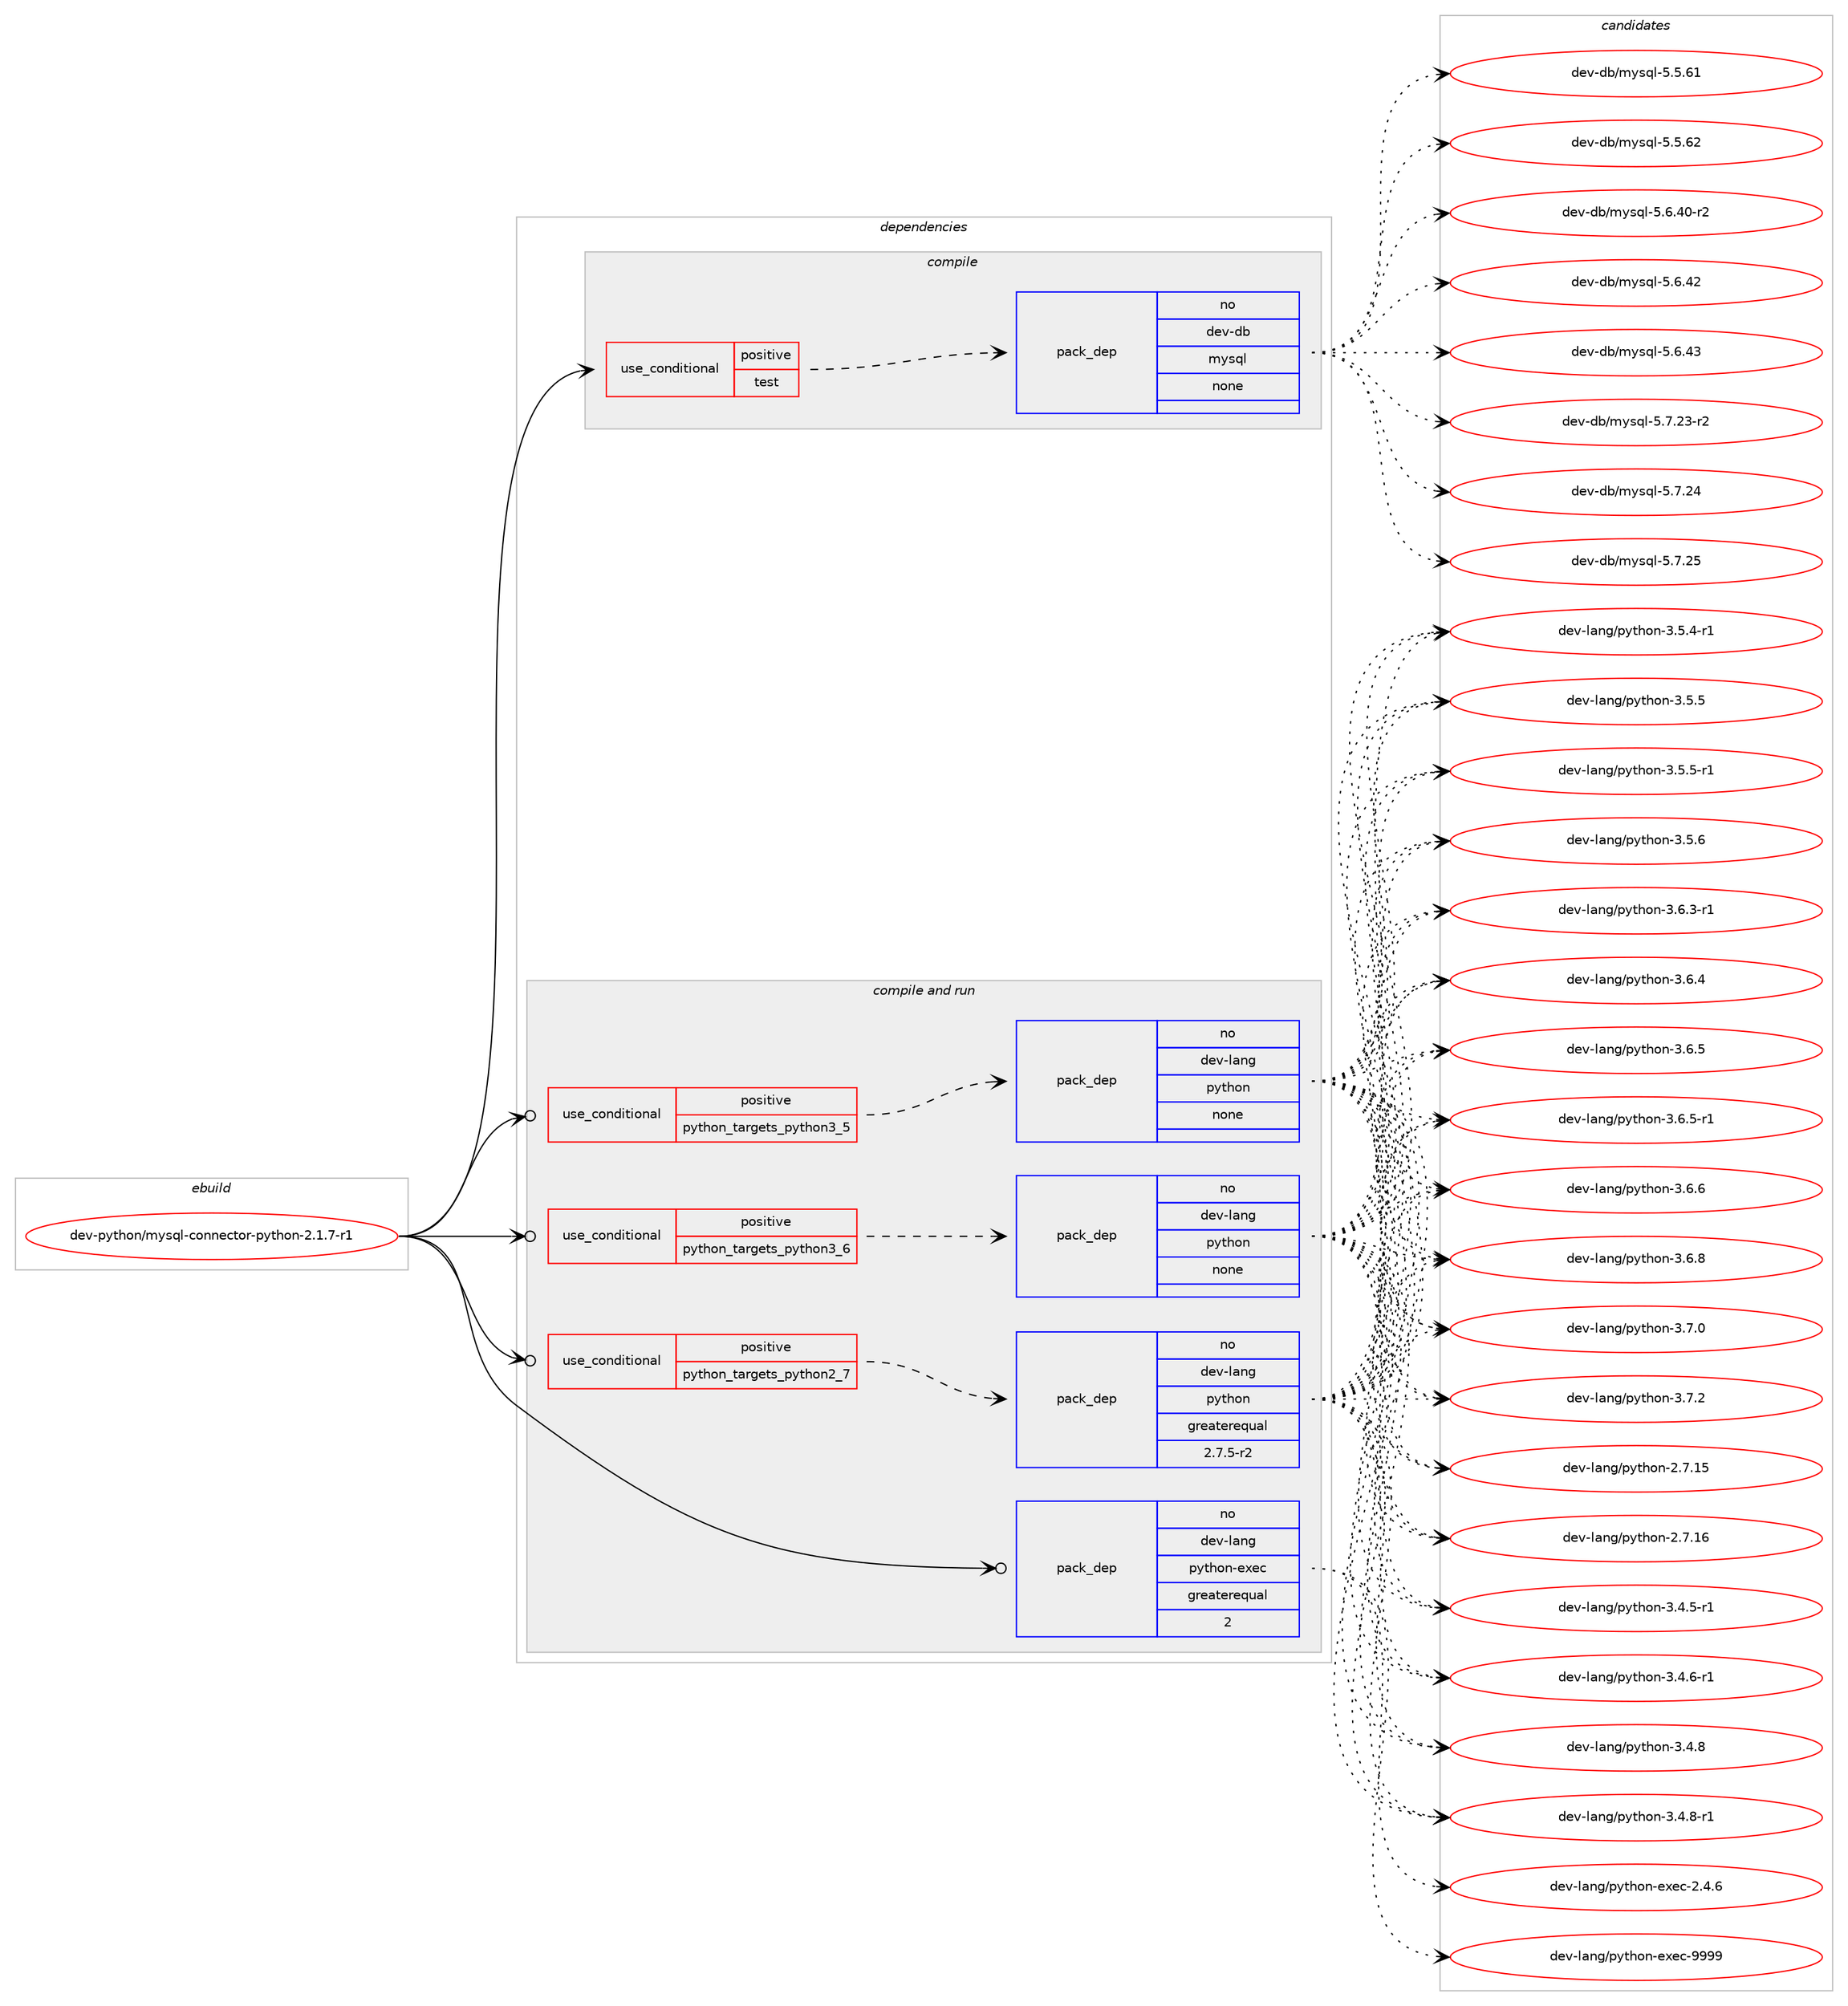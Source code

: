 digraph prolog {

# *************
# Graph options
# *************

newrank=true;
concentrate=true;
compound=true;
graph [rankdir=LR,fontname=Helvetica,fontsize=10,ranksep=1.5];#, ranksep=2.5, nodesep=0.2];
edge  [arrowhead=vee];
node  [fontname=Helvetica,fontsize=10];

# **********
# The ebuild
# **********

subgraph cluster_leftcol {
color=gray;
rank=same;
label=<<i>ebuild</i>>;
id [label="dev-python/mysql-connector-python-2.1.7-r1", color=red, width=4, href="../dev-python/mysql-connector-python-2.1.7-r1.svg"];
}

# ****************
# The dependencies
# ****************

subgraph cluster_midcol {
color=gray;
label=<<i>dependencies</i>>;
subgraph cluster_compile {
fillcolor="#eeeeee";
style=filled;
label=<<i>compile</i>>;
subgraph cond377828 {
dependency1419843 [label=<<TABLE BORDER="0" CELLBORDER="1" CELLSPACING="0" CELLPADDING="4"><TR><TD ROWSPAN="3" CELLPADDING="10">use_conditional</TD></TR><TR><TD>positive</TD></TR><TR><TD>test</TD></TR></TABLE>>, shape=none, color=red];
subgraph pack1018741 {
dependency1419844 [label=<<TABLE BORDER="0" CELLBORDER="1" CELLSPACING="0" CELLPADDING="4" WIDTH="220"><TR><TD ROWSPAN="6" CELLPADDING="30">pack_dep</TD></TR><TR><TD WIDTH="110">no</TD></TR><TR><TD>dev-db</TD></TR><TR><TD>mysql</TD></TR><TR><TD>none</TD></TR><TR><TD></TD></TR></TABLE>>, shape=none, color=blue];
}
dependency1419843:e -> dependency1419844:w [weight=20,style="dashed",arrowhead="vee"];
}
id:e -> dependency1419843:w [weight=20,style="solid",arrowhead="vee"];
}
subgraph cluster_compileandrun {
fillcolor="#eeeeee";
style=filled;
label=<<i>compile and run</i>>;
subgraph cond377829 {
dependency1419845 [label=<<TABLE BORDER="0" CELLBORDER="1" CELLSPACING="0" CELLPADDING="4"><TR><TD ROWSPAN="3" CELLPADDING="10">use_conditional</TD></TR><TR><TD>positive</TD></TR><TR><TD>python_targets_python2_7</TD></TR></TABLE>>, shape=none, color=red];
subgraph pack1018742 {
dependency1419846 [label=<<TABLE BORDER="0" CELLBORDER="1" CELLSPACING="0" CELLPADDING="4" WIDTH="220"><TR><TD ROWSPAN="6" CELLPADDING="30">pack_dep</TD></TR><TR><TD WIDTH="110">no</TD></TR><TR><TD>dev-lang</TD></TR><TR><TD>python</TD></TR><TR><TD>greaterequal</TD></TR><TR><TD>2.7.5-r2</TD></TR></TABLE>>, shape=none, color=blue];
}
dependency1419845:e -> dependency1419846:w [weight=20,style="dashed",arrowhead="vee"];
}
id:e -> dependency1419845:w [weight=20,style="solid",arrowhead="odotvee"];
subgraph cond377830 {
dependency1419847 [label=<<TABLE BORDER="0" CELLBORDER="1" CELLSPACING="0" CELLPADDING="4"><TR><TD ROWSPAN="3" CELLPADDING="10">use_conditional</TD></TR><TR><TD>positive</TD></TR><TR><TD>python_targets_python3_5</TD></TR></TABLE>>, shape=none, color=red];
subgraph pack1018743 {
dependency1419848 [label=<<TABLE BORDER="0" CELLBORDER="1" CELLSPACING="0" CELLPADDING="4" WIDTH="220"><TR><TD ROWSPAN="6" CELLPADDING="30">pack_dep</TD></TR><TR><TD WIDTH="110">no</TD></TR><TR><TD>dev-lang</TD></TR><TR><TD>python</TD></TR><TR><TD>none</TD></TR><TR><TD></TD></TR></TABLE>>, shape=none, color=blue];
}
dependency1419847:e -> dependency1419848:w [weight=20,style="dashed",arrowhead="vee"];
}
id:e -> dependency1419847:w [weight=20,style="solid",arrowhead="odotvee"];
subgraph cond377831 {
dependency1419849 [label=<<TABLE BORDER="0" CELLBORDER="1" CELLSPACING="0" CELLPADDING="4"><TR><TD ROWSPAN="3" CELLPADDING="10">use_conditional</TD></TR><TR><TD>positive</TD></TR><TR><TD>python_targets_python3_6</TD></TR></TABLE>>, shape=none, color=red];
subgraph pack1018744 {
dependency1419850 [label=<<TABLE BORDER="0" CELLBORDER="1" CELLSPACING="0" CELLPADDING="4" WIDTH="220"><TR><TD ROWSPAN="6" CELLPADDING="30">pack_dep</TD></TR><TR><TD WIDTH="110">no</TD></TR><TR><TD>dev-lang</TD></TR><TR><TD>python</TD></TR><TR><TD>none</TD></TR><TR><TD></TD></TR></TABLE>>, shape=none, color=blue];
}
dependency1419849:e -> dependency1419850:w [weight=20,style="dashed",arrowhead="vee"];
}
id:e -> dependency1419849:w [weight=20,style="solid",arrowhead="odotvee"];
subgraph pack1018745 {
dependency1419851 [label=<<TABLE BORDER="0" CELLBORDER="1" CELLSPACING="0" CELLPADDING="4" WIDTH="220"><TR><TD ROWSPAN="6" CELLPADDING="30">pack_dep</TD></TR><TR><TD WIDTH="110">no</TD></TR><TR><TD>dev-lang</TD></TR><TR><TD>python-exec</TD></TR><TR><TD>greaterequal</TD></TR><TR><TD>2</TD></TR></TABLE>>, shape=none, color=blue];
}
id:e -> dependency1419851:w [weight=20,style="solid",arrowhead="odotvee"];
}
subgraph cluster_run {
fillcolor="#eeeeee";
style=filled;
label=<<i>run</i>>;
}
}

# **************
# The candidates
# **************

subgraph cluster_choices {
rank=same;
color=gray;
label=<<i>candidates</i>>;

subgraph choice1018741 {
color=black;
nodesep=1;
choice10010111845100984710912111511310845534653465449 [label="dev-db/mysql-5.5.61", color=red, width=4,href="../dev-db/mysql-5.5.61.svg"];
choice10010111845100984710912111511310845534653465450 [label="dev-db/mysql-5.5.62", color=red, width=4,href="../dev-db/mysql-5.5.62.svg"];
choice100101118451009847109121115113108455346544652484511450 [label="dev-db/mysql-5.6.40-r2", color=red, width=4,href="../dev-db/mysql-5.6.40-r2.svg"];
choice10010111845100984710912111511310845534654465250 [label="dev-db/mysql-5.6.42", color=red, width=4,href="../dev-db/mysql-5.6.42.svg"];
choice10010111845100984710912111511310845534654465251 [label="dev-db/mysql-5.6.43", color=red, width=4,href="../dev-db/mysql-5.6.43.svg"];
choice100101118451009847109121115113108455346554650514511450 [label="dev-db/mysql-5.7.23-r2", color=red, width=4,href="../dev-db/mysql-5.7.23-r2.svg"];
choice10010111845100984710912111511310845534655465052 [label="dev-db/mysql-5.7.24", color=red, width=4,href="../dev-db/mysql-5.7.24.svg"];
choice10010111845100984710912111511310845534655465053 [label="dev-db/mysql-5.7.25", color=red, width=4,href="../dev-db/mysql-5.7.25.svg"];
dependency1419844:e -> choice10010111845100984710912111511310845534653465449:w [style=dotted,weight="100"];
dependency1419844:e -> choice10010111845100984710912111511310845534653465450:w [style=dotted,weight="100"];
dependency1419844:e -> choice100101118451009847109121115113108455346544652484511450:w [style=dotted,weight="100"];
dependency1419844:e -> choice10010111845100984710912111511310845534654465250:w [style=dotted,weight="100"];
dependency1419844:e -> choice10010111845100984710912111511310845534654465251:w [style=dotted,weight="100"];
dependency1419844:e -> choice100101118451009847109121115113108455346554650514511450:w [style=dotted,weight="100"];
dependency1419844:e -> choice10010111845100984710912111511310845534655465052:w [style=dotted,weight="100"];
dependency1419844:e -> choice10010111845100984710912111511310845534655465053:w [style=dotted,weight="100"];
}
subgraph choice1018742 {
color=black;
nodesep=1;
choice10010111845108971101034711212111610411111045504655464953 [label="dev-lang/python-2.7.15", color=red, width=4,href="../dev-lang/python-2.7.15.svg"];
choice10010111845108971101034711212111610411111045504655464954 [label="dev-lang/python-2.7.16", color=red, width=4,href="../dev-lang/python-2.7.16.svg"];
choice1001011184510897110103471121211161041111104551465246534511449 [label="dev-lang/python-3.4.5-r1", color=red, width=4,href="../dev-lang/python-3.4.5-r1.svg"];
choice1001011184510897110103471121211161041111104551465246544511449 [label="dev-lang/python-3.4.6-r1", color=red, width=4,href="../dev-lang/python-3.4.6-r1.svg"];
choice100101118451089711010347112121116104111110455146524656 [label="dev-lang/python-3.4.8", color=red, width=4,href="../dev-lang/python-3.4.8.svg"];
choice1001011184510897110103471121211161041111104551465246564511449 [label="dev-lang/python-3.4.8-r1", color=red, width=4,href="../dev-lang/python-3.4.8-r1.svg"];
choice1001011184510897110103471121211161041111104551465346524511449 [label="dev-lang/python-3.5.4-r1", color=red, width=4,href="../dev-lang/python-3.5.4-r1.svg"];
choice100101118451089711010347112121116104111110455146534653 [label="dev-lang/python-3.5.5", color=red, width=4,href="../dev-lang/python-3.5.5.svg"];
choice1001011184510897110103471121211161041111104551465346534511449 [label="dev-lang/python-3.5.5-r1", color=red, width=4,href="../dev-lang/python-3.5.5-r1.svg"];
choice100101118451089711010347112121116104111110455146534654 [label="dev-lang/python-3.5.6", color=red, width=4,href="../dev-lang/python-3.5.6.svg"];
choice1001011184510897110103471121211161041111104551465446514511449 [label="dev-lang/python-3.6.3-r1", color=red, width=4,href="../dev-lang/python-3.6.3-r1.svg"];
choice100101118451089711010347112121116104111110455146544652 [label="dev-lang/python-3.6.4", color=red, width=4,href="../dev-lang/python-3.6.4.svg"];
choice100101118451089711010347112121116104111110455146544653 [label="dev-lang/python-3.6.5", color=red, width=4,href="../dev-lang/python-3.6.5.svg"];
choice1001011184510897110103471121211161041111104551465446534511449 [label="dev-lang/python-3.6.5-r1", color=red, width=4,href="../dev-lang/python-3.6.5-r1.svg"];
choice100101118451089711010347112121116104111110455146544654 [label="dev-lang/python-3.6.6", color=red, width=4,href="../dev-lang/python-3.6.6.svg"];
choice100101118451089711010347112121116104111110455146544656 [label="dev-lang/python-3.6.8", color=red, width=4,href="../dev-lang/python-3.6.8.svg"];
choice100101118451089711010347112121116104111110455146554648 [label="dev-lang/python-3.7.0", color=red, width=4,href="../dev-lang/python-3.7.0.svg"];
choice100101118451089711010347112121116104111110455146554650 [label="dev-lang/python-3.7.2", color=red, width=4,href="../dev-lang/python-3.7.2.svg"];
dependency1419846:e -> choice10010111845108971101034711212111610411111045504655464953:w [style=dotted,weight="100"];
dependency1419846:e -> choice10010111845108971101034711212111610411111045504655464954:w [style=dotted,weight="100"];
dependency1419846:e -> choice1001011184510897110103471121211161041111104551465246534511449:w [style=dotted,weight="100"];
dependency1419846:e -> choice1001011184510897110103471121211161041111104551465246544511449:w [style=dotted,weight="100"];
dependency1419846:e -> choice100101118451089711010347112121116104111110455146524656:w [style=dotted,weight="100"];
dependency1419846:e -> choice1001011184510897110103471121211161041111104551465246564511449:w [style=dotted,weight="100"];
dependency1419846:e -> choice1001011184510897110103471121211161041111104551465346524511449:w [style=dotted,weight="100"];
dependency1419846:e -> choice100101118451089711010347112121116104111110455146534653:w [style=dotted,weight="100"];
dependency1419846:e -> choice1001011184510897110103471121211161041111104551465346534511449:w [style=dotted,weight="100"];
dependency1419846:e -> choice100101118451089711010347112121116104111110455146534654:w [style=dotted,weight="100"];
dependency1419846:e -> choice1001011184510897110103471121211161041111104551465446514511449:w [style=dotted,weight="100"];
dependency1419846:e -> choice100101118451089711010347112121116104111110455146544652:w [style=dotted,weight="100"];
dependency1419846:e -> choice100101118451089711010347112121116104111110455146544653:w [style=dotted,weight="100"];
dependency1419846:e -> choice1001011184510897110103471121211161041111104551465446534511449:w [style=dotted,weight="100"];
dependency1419846:e -> choice100101118451089711010347112121116104111110455146544654:w [style=dotted,weight="100"];
dependency1419846:e -> choice100101118451089711010347112121116104111110455146544656:w [style=dotted,weight="100"];
dependency1419846:e -> choice100101118451089711010347112121116104111110455146554648:w [style=dotted,weight="100"];
dependency1419846:e -> choice100101118451089711010347112121116104111110455146554650:w [style=dotted,weight="100"];
}
subgraph choice1018743 {
color=black;
nodesep=1;
choice10010111845108971101034711212111610411111045504655464953 [label="dev-lang/python-2.7.15", color=red, width=4,href="../dev-lang/python-2.7.15.svg"];
choice10010111845108971101034711212111610411111045504655464954 [label="dev-lang/python-2.7.16", color=red, width=4,href="../dev-lang/python-2.7.16.svg"];
choice1001011184510897110103471121211161041111104551465246534511449 [label="dev-lang/python-3.4.5-r1", color=red, width=4,href="../dev-lang/python-3.4.5-r1.svg"];
choice1001011184510897110103471121211161041111104551465246544511449 [label="dev-lang/python-3.4.6-r1", color=red, width=4,href="../dev-lang/python-3.4.6-r1.svg"];
choice100101118451089711010347112121116104111110455146524656 [label="dev-lang/python-3.4.8", color=red, width=4,href="../dev-lang/python-3.4.8.svg"];
choice1001011184510897110103471121211161041111104551465246564511449 [label="dev-lang/python-3.4.8-r1", color=red, width=4,href="../dev-lang/python-3.4.8-r1.svg"];
choice1001011184510897110103471121211161041111104551465346524511449 [label="dev-lang/python-3.5.4-r1", color=red, width=4,href="../dev-lang/python-3.5.4-r1.svg"];
choice100101118451089711010347112121116104111110455146534653 [label="dev-lang/python-3.5.5", color=red, width=4,href="../dev-lang/python-3.5.5.svg"];
choice1001011184510897110103471121211161041111104551465346534511449 [label="dev-lang/python-3.5.5-r1", color=red, width=4,href="../dev-lang/python-3.5.5-r1.svg"];
choice100101118451089711010347112121116104111110455146534654 [label="dev-lang/python-3.5.6", color=red, width=4,href="../dev-lang/python-3.5.6.svg"];
choice1001011184510897110103471121211161041111104551465446514511449 [label="dev-lang/python-3.6.3-r1", color=red, width=4,href="../dev-lang/python-3.6.3-r1.svg"];
choice100101118451089711010347112121116104111110455146544652 [label="dev-lang/python-3.6.4", color=red, width=4,href="../dev-lang/python-3.6.4.svg"];
choice100101118451089711010347112121116104111110455146544653 [label="dev-lang/python-3.6.5", color=red, width=4,href="../dev-lang/python-3.6.5.svg"];
choice1001011184510897110103471121211161041111104551465446534511449 [label="dev-lang/python-3.6.5-r1", color=red, width=4,href="../dev-lang/python-3.6.5-r1.svg"];
choice100101118451089711010347112121116104111110455146544654 [label="dev-lang/python-3.6.6", color=red, width=4,href="../dev-lang/python-3.6.6.svg"];
choice100101118451089711010347112121116104111110455146544656 [label="dev-lang/python-3.6.8", color=red, width=4,href="../dev-lang/python-3.6.8.svg"];
choice100101118451089711010347112121116104111110455146554648 [label="dev-lang/python-3.7.0", color=red, width=4,href="../dev-lang/python-3.7.0.svg"];
choice100101118451089711010347112121116104111110455146554650 [label="dev-lang/python-3.7.2", color=red, width=4,href="../dev-lang/python-3.7.2.svg"];
dependency1419848:e -> choice10010111845108971101034711212111610411111045504655464953:w [style=dotted,weight="100"];
dependency1419848:e -> choice10010111845108971101034711212111610411111045504655464954:w [style=dotted,weight="100"];
dependency1419848:e -> choice1001011184510897110103471121211161041111104551465246534511449:w [style=dotted,weight="100"];
dependency1419848:e -> choice1001011184510897110103471121211161041111104551465246544511449:w [style=dotted,weight="100"];
dependency1419848:e -> choice100101118451089711010347112121116104111110455146524656:w [style=dotted,weight="100"];
dependency1419848:e -> choice1001011184510897110103471121211161041111104551465246564511449:w [style=dotted,weight="100"];
dependency1419848:e -> choice1001011184510897110103471121211161041111104551465346524511449:w [style=dotted,weight="100"];
dependency1419848:e -> choice100101118451089711010347112121116104111110455146534653:w [style=dotted,weight="100"];
dependency1419848:e -> choice1001011184510897110103471121211161041111104551465346534511449:w [style=dotted,weight="100"];
dependency1419848:e -> choice100101118451089711010347112121116104111110455146534654:w [style=dotted,weight="100"];
dependency1419848:e -> choice1001011184510897110103471121211161041111104551465446514511449:w [style=dotted,weight="100"];
dependency1419848:e -> choice100101118451089711010347112121116104111110455146544652:w [style=dotted,weight="100"];
dependency1419848:e -> choice100101118451089711010347112121116104111110455146544653:w [style=dotted,weight="100"];
dependency1419848:e -> choice1001011184510897110103471121211161041111104551465446534511449:w [style=dotted,weight="100"];
dependency1419848:e -> choice100101118451089711010347112121116104111110455146544654:w [style=dotted,weight="100"];
dependency1419848:e -> choice100101118451089711010347112121116104111110455146544656:w [style=dotted,weight="100"];
dependency1419848:e -> choice100101118451089711010347112121116104111110455146554648:w [style=dotted,weight="100"];
dependency1419848:e -> choice100101118451089711010347112121116104111110455146554650:w [style=dotted,weight="100"];
}
subgraph choice1018744 {
color=black;
nodesep=1;
choice10010111845108971101034711212111610411111045504655464953 [label="dev-lang/python-2.7.15", color=red, width=4,href="../dev-lang/python-2.7.15.svg"];
choice10010111845108971101034711212111610411111045504655464954 [label="dev-lang/python-2.7.16", color=red, width=4,href="../dev-lang/python-2.7.16.svg"];
choice1001011184510897110103471121211161041111104551465246534511449 [label="dev-lang/python-3.4.5-r1", color=red, width=4,href="../dev-lang/python-3.4.5-r1.svg"];
choice1001011184510897110103471121211161041111104551465246544511449 [label="dev-lang/python-3.4.6-r1", color=red, width=4,href="../dev-lang/python-3.4.6-r1.svg"];
choice100101118451089711010347112121116104111110455146524656 [label="dev-lang/python-3.4.8", color=red, width=4,href="../dev-lang/python-3.4.8.svg"];
choice1001011184510897110103471121211161041111104551465246564511449 [label="dev-lang/python-3.4.8-r1", color=red, width=4,href="../dev-lang/python-3.4.8-r1.svg"];
choice1001011184510897110103471121211161041111104551465346524511449 [label="dev-lang/python-3.5.4-r1", color=red, width=4,href="../dev-lang/python-3.5.4-r1.svg"];
choice100101118451089711010347112121116104111110455146534653 [label="dev-lang/python-3.5.5", color=red, width=4,href="../dev-lang/python-3.5.5.svg"];
choice1001011184510897110103471121211161041111104551465346534511449 [label="dev-lang/python-3.5.5-r1", color=red, width=4,href="../dev-lang/python-3.5.5-r1.svg"];
choice100101118451089711010347112121116104111110455146534654 [label="dev-lang/python-3.5.6", color=red, width=4,href="../dev-lang/python-3.5.6.svg"];
choice1001011184510897110103471121211161041111104551465446514511449 [label="dev-lang/python-3.6.3-r1", color=red, width=4,href="../dev-lang/python-3.6.3-r1.svg"];
choice100101118451089711010347112121116104111110455146544652 [label="dev-lang/python-3.6.4", color=red, width=4,href="../dev-lang/python-3.6.4.svg"];
choice100101118451089711010347112121116104111110455146544653 [label="dev-lang/python-3.6.5", color=red, width=4,href="../dev-lang/python-3.6.5.svg"];
choice1001011184510897110103471121211161041111104551465446534511449 [label="dev-lang/python-3.6.5-r1", color=red, width=4,href="../dev-lang/python-3.6.5-r1.svg"];
choice100101118451089711010347112121116104111110455146544654 [label="dev-lang/python-3.6.6", color=red, width=4,href="../dev-lang/python-3.6.6.svg"];
choice100101118451089711010347112121116104111110455146544656 [label="dev-lang/python-3.6.8", color=red, width=4,href="../dev-lang/python-3.6.8.svg"];
choice100101118451089711010347112121116104111110455146554648 [label="dev-lang/python-3.7.0", color=red, width=4,href="../dev-lang/python-3.7.0.svg"];
choice100101118451089711010347112121116104111110455146554650 [label="dev-lang/python-3.7.2", color=red, width=4,href="../dev-lang/python-3.7.2.svg"];
dependency1419850:e -> choice10010111845108971101034711212111610411111045504655464953:w [style=dotted,weight="100"];
dependency1419850:e -> choice10010111845108971101034711212111610411111045504655464954:w [style=dotted,weight="100"];
dependency1419850:e -> choice1001011184510897110103471121211161041111104551465246534511449:w [style=dotted,weight="100"];
dependency1419850:e -> choice1001011184510897110103471121211161041111104551465246544511449:w [style=dotted,weight="100"];
dependency1419850:e -> choice100101118451089711010347112121116104111110455146524656:w [style=dotted,weight="100"];
dependency1419850:e -> choice1001011184510897110103471121211161041111104551465246564511449:w [style=dotted,weight="100"];
dependency1419850:e -> choice1001011184510897110103471121211161041111104551465346524511449:w [style=dotted,weight="100"];
dependency1419850:e -> choice100101118451089711010347112121116104111110455146534653:w [style=dotted,weight="100"];
dependency1419850:e -> choice1001011184510897110103471121211161041111104551465346534511449:w [style=dotted,weight="100"];
dependency1419850:e -> choice100101118451089711010347112121116104111110455146534654:w [style=dotted,weight="100"];
dependency1419850:e -> choice1001011184510897110103471121211161041111104551465446514511449:w [style=dotted,weight="100"];
dependency1419850:e -> choice100101118451089711010347112121116104111110455146544652:w [style=dotted,weight="100"];
dependency1419850:e -> choice100101118451089711010347112121116104111110455146544653:w [style=dotted,weight="100"];
dependency1419850:e -> choice1001011184510897110103471121211161041111104551465446534511449:w [style=dotted,weight="100"];
dependency1419850:e -> choice100101118451089711010347112121116104111110455146544654:w [style=dotted,weight="100"];
dependency1419850:e -> choice100101118451089711010347112121116104111110455146544656:w [style=dotted,weight="100"];
dependency1419850:e -> choice100101118451089711010347112121116104111110455146554648:w [style=dotted,weight="100"];
dependency1419850:e -> choice100101118451089711010347112121116104111110455146554650:w [style=dotted,weight="100"];
}
subgraph choice1018745 {
color=black;
nodesep=1;
choice1001011184510897110103471121211161041111104510112010199455046524654 [label="dev-lang/python-exec-2.4.6", color=red, width=4,href="../dev-lang/python-exec-2.4.6.svg"];
choice10010111845108971101034711212111610411111045101120101994557575757 [label="dev-lang/python-exec-9999", color=red, width=4,href="../dev-lang/python-exec-9999.svg"];
dependency1419851:e -> choice1001011184510897110103471121211161041111104510112010199455046524654:w [style=dotted,weight="100"];
dependency1419851:e -> choice10010111845108971101034711212111610411111045101120101994557575757:w [style=dotted,weight="100"];
}
}

}
